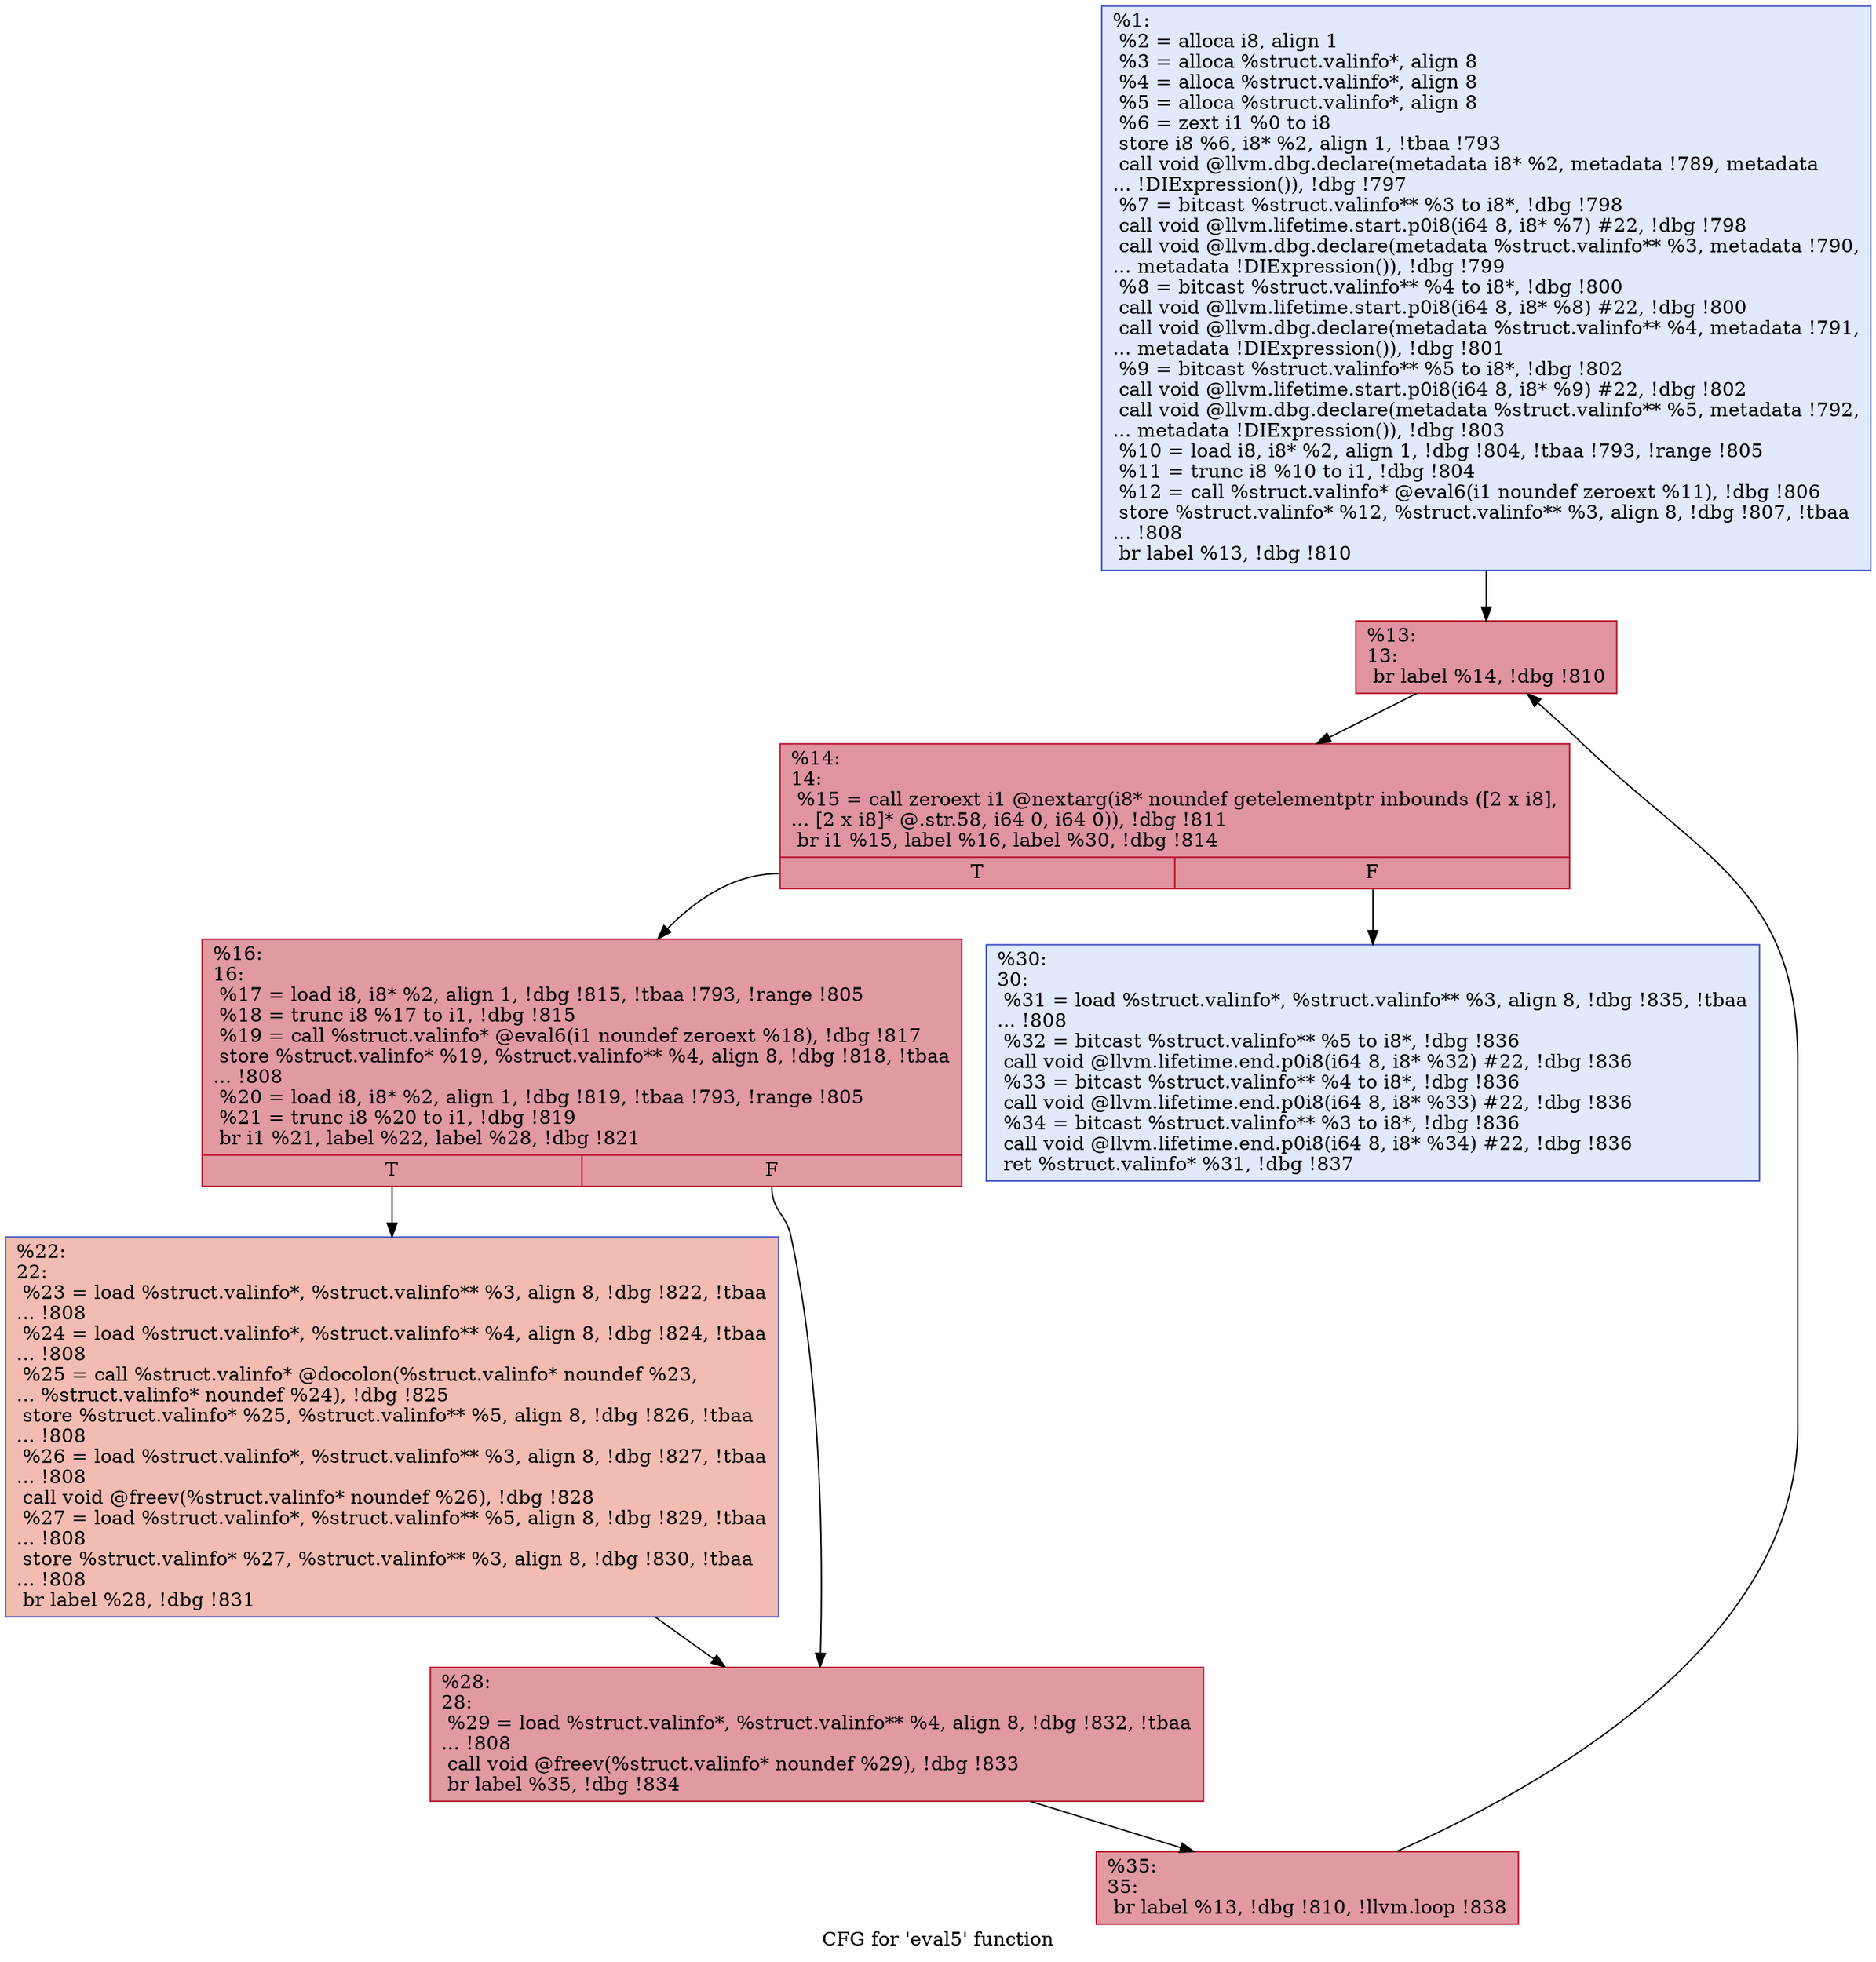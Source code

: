 digraph "CFG for 'eval5' function" {
	label="CFG for 'eval5' function";

	Node0x2510b20 [shape=record,color="#3d50c3ff", style=filled, fillcolor="#b9d0f970",label="{%1:\l  %2 = alloca i8, align 1\l  %3 = alloca %struct.valinfo*, align 8\l  %4 = alloca %struct.valinfo*, align 8\l  %5 = alloca %struct.valinfo*, align 8\l  %6 = zext i1 %0 to i8\l  store i8 %6, i8* %2, align 1, !tbaa !793\l  call void @llvm.dbg.declare(metadata i8* %2, metadata !789, metadata\l... !DIExpression()), !dbg !797\l  %7 = bitcast %struct.valinfo** %3 to i8*, !dbg !798\l  call void @llvm.lifetime.start.p0i8(i64 8, i8* %7) #22, !dbg !798\l  call void @llvm.dbg.declare(metadata %struct.valinfo** %3, metadata !790,\l... metadata !DIExpression()), !dbg !799\l  %8 = bitcast %struct.valinfo** %4 to i8*, !dbg !800\l  call void @llvm.lifetime.start.p0i8(i64 8, i8* %8) #22, !dbg !800\l  call void @llvm.dbg.declare(metadata %struct.valinfo** %4, metadata !791,\l... metadata !DIExpression()), !dbg !801\l  %9 = bitcast %struct.valinfo** %5 to i8*, !dbg !802\l  call void @llvm.lifetime.start.p0i8(i64 8, i8* %9) #22, !dbg !802\l  call void @llvm.dbg.declare(metadata %struct.valinfo** %5, metadata !792,\l... metadata !DIExpression()), !dbg !803\l  %10 = load i8, i8* %2, align 1, !dbg !804, !tbaa !793, !range !805\l  %11 = trunc i8 %10 to i1, !dbg !804\l  %12 = call %struct.valinfo* @eval6(i1 noundef zeroext %11), !dbg !806\l  store %struct.valinfo* %12, %struct.valinfo** %3, align 8, !dbg !807, !tbaa\l... !808\l  br label %13, !dbg !810\l}"];
	Node0x2510b20 -> Node0x2510b70;
	Node0x2510b70 [shape=record,color="#b70d28ff", style=filled, fillcolor="#b70d2870",label="{%13:\l13:                                               \l  br label %14, !dbg !810\l}"];
	Node0x2510b70 -> Node0x2510bc0;
	Node0x2510bc0 [shape=record,color="#b70d28ff", style=filled, fillcolor="#b70d2870",label="{%14:\l14:                                               \l  %15 = call zeroext i1 @nextarg(i8* noundef getelementptr inbounds ([2 x i8],\l... [2 x i8]* @.str.58, i64 0, i64 0)), !dbg !811\l  br i1 %15, label %16, label %30, !dbg !814\l|{<s0>T|<s1>F}}"];
	Node0x2510bc0:s0 -> Node0x2510c10;
	Node0x2510bc0:s1 -> Node0x2510d00;
	Node0x2510c10 [shape=record,color="#b70d28ff", style=filled, fillcolor="#bb1b2c70",label="{%16:\l16:                                               \l  %17 = load i8, i8* %2, align 1, !dbg !815, !tbaa !793, !range !805\l  %18 = trunc i8 %17 to i1, !dbg !815\l  %19 = call %struct.valinfo* @eval6(i1 noundef zeroext %18), !dbg !817\l  store %struct.valinfo* %19, %struct.valinfo** %4, align 8, !dbg !818, !tbaa\l... !808\l  %20 = load i8, i8* %2, align 1, !dbg !819, !tbaa !793, !range !805\l  %21 = trunc i8 %20 to i1, !dbg !819\l  br i1 %21, label %22, label %28, !dbg !821\l|{<s0>T|<s1>F}}"];
	Node0x2510c10:s0 -> Node0x2510c60;
	Node0x2510c10:s1 -> Node0x2510cb0;
	Node0x2510c60 [shape=record,color="#3d50c3ff", style=filled, fillcolor="#e1675170",label="{%22:\l22:                                               \l  %23 = load %struct.valinfo*, %struct.valinfo** %3, align 8, !dbg !822, !tbaa\l... !808\l  %24 = load %struct.valinfo*, %struct.valinfo** %4, align 8, !dbg !824, !tbaa\l... !808\l  %25 = call %struct.valinfo* @docolon(%struct.valinfo* noundef %23,\l... %struct.valinfo* noundef %24), !dbg !825\l  store %struct.valinfo* %25, %struct.valinfo** %5, align 8, !dbg !826, !tbaa\l... !808\l  %26 = load %struct.valinfo*, %struct.valinfo** %3, align 8, !dbg !827, !tbaa\l... !808\l  call void @freev(%struct.valinfo* noundef %26), !dbg !828\l  %27 = load %struct.valinfo*, %struct.valinfo** %5, align 8, !dbg !829, !tbaa\l... !808\l  store %struct.valinfo* %27, %struct.valinfo** %3, align 8, !dbg !830, !tbaa\l... !808\l  br label %28, !dbg !831\l}"];
	Node0x2510c60 -> Node0x2510cb0;
	Node0x2510cb0 [shape=record,color="#b70d28ff", style=filled, fillcolor="#bb1b2c70",label="{%28:\l28:                                               \l  %29 = load %struct.valinfo*, %struct.valinfo** %4, align 8, !dbg !832, !tbaa\l... !808\l  call void @freev(%struct.valinfo* noundef %29), !dbg !833\l  br label %35, !dbg !834\l}"];
	Node0x2510cb0 -> Node0x2510d50;
	Node0x2510d00 [shape=record,color="#3d50c3ff", style=filled, fillcolor="#b9d0f970",label="{%30:\l30:                                               \l  %31 = load %struct.valinfo*, %struct.valinfo** %3, align 8, !dbg !835, !tbaa\l... !808\l  %32 = bitcast %struct.valinfo** %5 to i8*, !dbg !836\l  call void @llvm.lifetime.end.p0i8(i64 8, i8* %32) #22, !dbg !836\l  %33 = bitcast %struct.valinfo** %4 to i8*, !dbg !836\l  call void @llvm.lifetime.end.p0i8(i64 8, i8* %33) #22, !dbg !836\l  %34 = bitcast %struct.valinfo** %3 to i8*, !dbg !836\l  call void @llvm.lifetime.end.p0i8(i64 8, i8* %34) #22, !dbg !836\l  ret %struct.valinfo* %31, !dbg !837\l}"];
	Node0x2510d50 [shape=record,color="#b70d28ff", style=filled, fillcolor="#bb1b2c70",label="{%35:\l35:                                               \l  br label %13, !dbg !810, !llvm.loop !838\l}"];
	Node0x2510d50 -> Node0x2510b70;
}
